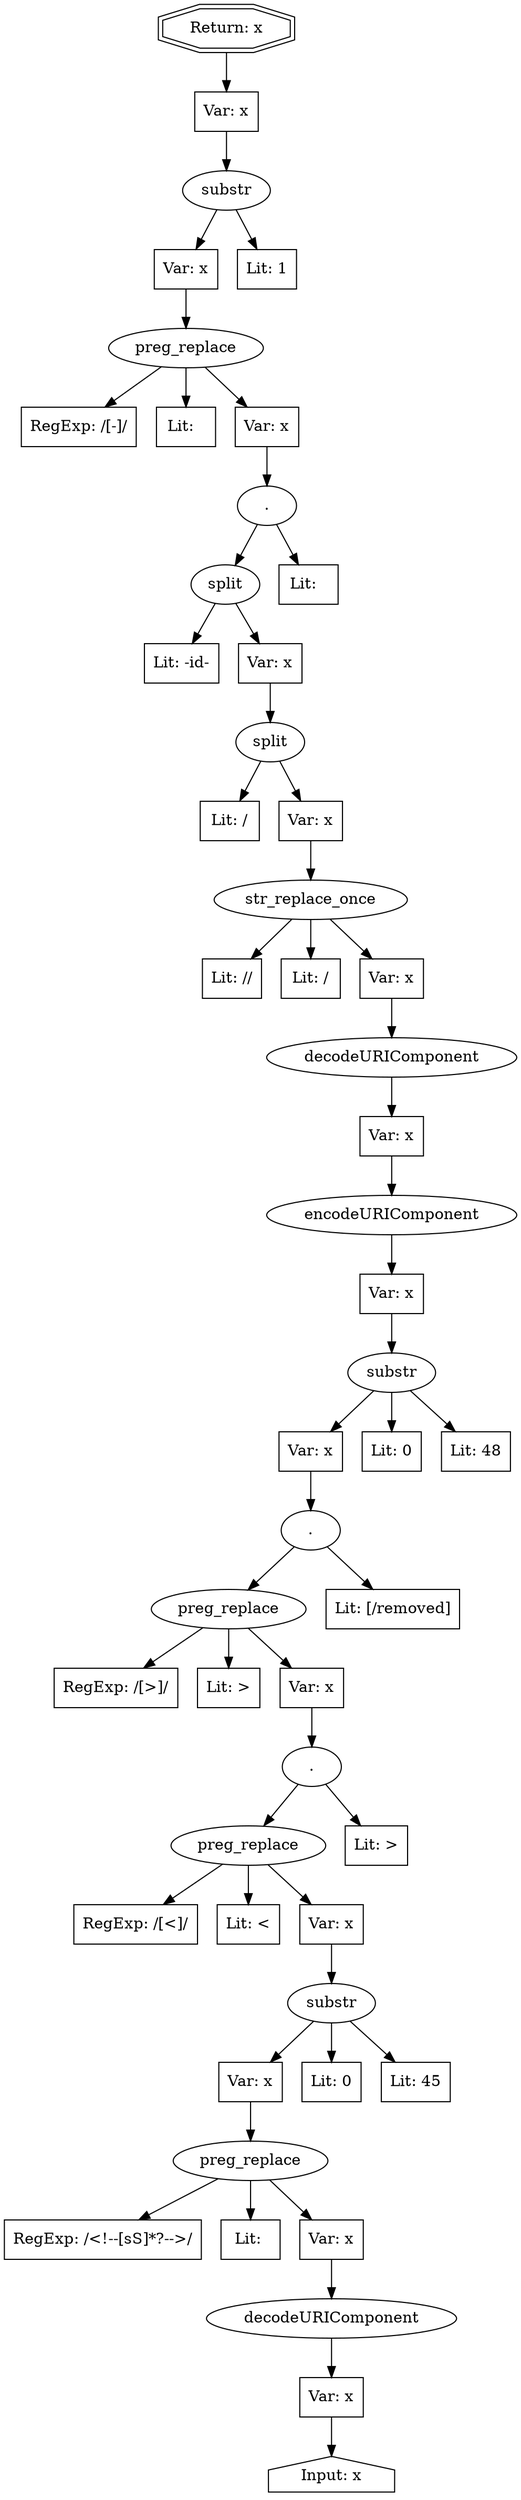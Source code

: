 // Finding: 5b77c5fa-98fa-4a61-9835-ac2dcd8e96b8
// Finding.url: https://www.example239.com/about-us/leadership#"></iframe></style></script></object></embed></textarea><img src=x onerror=taintfoxLog('ff95aca73b1b443c8cc5bee3f00f8467')><!--/*
// Finding.parentloc: https://www.example239.com/about-us/leadership#"></iframe></style></script></object></embed></textarea><img src=x onerror=taintfoxLog('ff95aca73b1b443c8cc5bee3f00f8467')><!--/*
// Finding.domain: www.example239.com
// Finding.base_domain: example239.com
// Finding.source: document.documentURI
// Finding.sink: innerHTML
// Sanitizer.score: 3
// Sanitizer.name: 
// Sanitizer.location: https://www.example239.com/about-us/leadership##"></iframe></style></script></object></embed></textarea><img src=x onerror=taintfoxLog('ff95aca73b1b443c8cc5bee3f00f8467')><!--/* - <anonymous>:52:28
// Finding.begin: 128
// Finding.end: 132
// Finding.original_uuid: 373c76e3-16d7-48ce-a842-5ed4898d8d8d
// Finding.TwentyFiveMillionFlowsId: -1647355666
// Finding.script: https://www.example239.com/Style Library/unisys/js/jquery-3.5.1.min.js
// Finding.line: 2
// Exploit.uuid: ff95aca7-3b1b-443c-8cc5-bee3f00f8467
// Exploit.success: false
// Exploit.status: validated
// Exploit.method: C
// Exploit.type: html
// Exploit.token: attribute
// Exploit.content: href
// Exploit.quote_type: "
// Exploit.tag: a
// Exploit.break_out: #"></iframe></style></script></object></embed></textarea><img src=x onerror=
// Exploit.break_in: ><!--/*
// Exploit.payload: #"></iframe></style></script></object></embed></textarea><img src=x onerror=taintfoxLog(1)><!--/*
// Exploit.begin_taint_url: 8
// Exploit.end_taint_url: 22
// Exploit.replace_begin_url: 42
// Exploit.replace_end_url: 42
// Exploit.replace_begin_param: 59
// Exploit.replace_end_param: 59
// Issues.LargestEncodeAttrStringChain: 0
// Issues.LargestTextFragmentEncodeChainLength: 0
// Issues.HasApproximation: false
// Issues.HasMissingImplementation: false
// Issues.HasInfiniteRegexWithFunctionReplacer: false
// Issues.MergedSplitAndJoins: false
// Issues.HasUrlInRhsOfReplace: false
// Issues.HasUrlInLhsOfReplace: false
// Issues.HasCookieValueInLhsOfreplace: false
// Issues.HasCookieValueInRhsOfreplace: false
// Issues.HasCookieValueInMatchPattern: false
// Issues.HasCookieValueInExecPattern: false
// Issues.RemovedLRConcats: true
// Issues.RemovedReplaceArtifacts: false
// Issues.HasUrlInMatchPattern: false
// Issues.HasUrlInExecPattern: false
// Issues.RemovedNOPreplaces: false
// Issues.Known_sanitizer: false
// DepGraph.hash: 1163305495
// DepGraph.sanitizer_hash: 2121767282
// Removed LR concats 
// Removed LR concats 
// Removed LR concats 
digraph cfg {
n0 [shape=house, label="Input: x"];
n1 [shape=ellipse, label="decodeURIComponent"];
n2 [shape=box, label="Var: x"];
n3 [shape=ellipse, label="preg_replace"];
n4 [shape=box, label="RegExp: /<!--[\s\S]*?-->/"];
n5 [shape=box, label="Lit: "];
n6 [shape=box, label="Var: x"];
n7 [shape=ellipse, label="substr"];
n8 [shape=box, label="Var: x"];
n9 [shape=box, label="Lit: 0"];
n10 [shape=box, label="Lit: 45"];
n11 [shape=ellipse, label="preg_replace"];
n12 [shape=box, label="RegExp: /[<]/"];
n13 [shape=box, label="Lit: &lt;"];
n14 [shape=box, label="Var: x"];
n15 [shape=ellipse, label="."];
n16 [shape=box, label="Lit: &gt;"];
n17 [shape=ellipse, label="preg_replace"];
n18 [shape=box, label="RegExp: /[>]/"];
n19 [shape=box, label="Lit: &gt;"];
n20 [shape=box, label="Var: x"];
n21 [shape=ellipse, label="."];
n22 [shape=box, label="Lit: [/removed]"];
n23 [shape=ellipse, label="substr"];
n24 [shape=box, label="Var: x"];
n25 [shape=box, label="Lit: 0"];
n26 [shape=box, label="Lit: 48"];
n27 [shape=ellipse, label="encodeURIComponent"];
n28 [shape=box, label="Var: x"];
n29 [shape=ellipse, label="decodeURIComponent"];
n30 [shape=box, label="Var: x"];
n31 [shape=ellipse, label="str_replace_once"];
n32 [shape=box, label="Lit: //"];
n33 [shape=box, label="Lit: /"];
n34 [shape=box, label="Var: x"];
n35 [shape=ellipse, label="split"];
n36 [shape=box, label="Lit: /"];
n37 [shape=box, label="Var: x"];
n38 [shape=ellipse, label="split"];
n39 [shape=box, label="Lit: -id-"];
n40 [shape=box, label="Var: x"];
n41 [shape=ellipse, label="."];
n42 [shape=box, label="Lit:  "];
n43 [shape=ellipse, label="preg_replace"];
n44 [shape=box, label="RegExp: /[-]/"];
n45 [shape=box, label="Lit:  "];
n46 [shape=box, label="Var: x"];
n47 [shape=ellipse, label="substr"];
n48 [shape=box, label="Var: x"];
n49 [shape=box, label="Lit: 1"];
n50 [shape=box, label="Var: x"];
n51 [shape=doubleoctagon, label="Return: x"];
n2 -> n0;
n1 -> n2;
n6 -> n1;
n3 -> n4;
n3 -> n5;
n3 -> n6;
n8 -> n3;
n7 -> n8;
n7 -> n9;
n7 -> n10;
n14 -> n7;
n11 -> n12;
n11 -> n13;
n11 -> n14;
n15 -> n11;
n15 -> n16;
n20 -> n15;
n17 -> n18;
n17 -> n19;
n17 -> n20;
n21 -> n17;
n21 -> n22;
n24 -> n21;
n23 -> n24;
n23 -> n25;
n23 -> n26;
n28 -> n23;
n27 -> n28;
n30 -> n27;
n29 -> n30;
n34 -> n29;
n31 -> n32;
n31 -> n33;
n31 -> n34;
n37 -> n31;
n35 -> n36;
n35 -> n37;
n40 -> n35;
n38 -> n39;
n38 -> n40;
n41 -> n38;
n41 -> n42;
n46 -> n41;
n43 -> n44;
n43 -> n45;
n43 -> n46;
n48 -> n43;
n47 -> n48;
n47 -> n49;
n50 -> n47;
n51 -> n50;
}